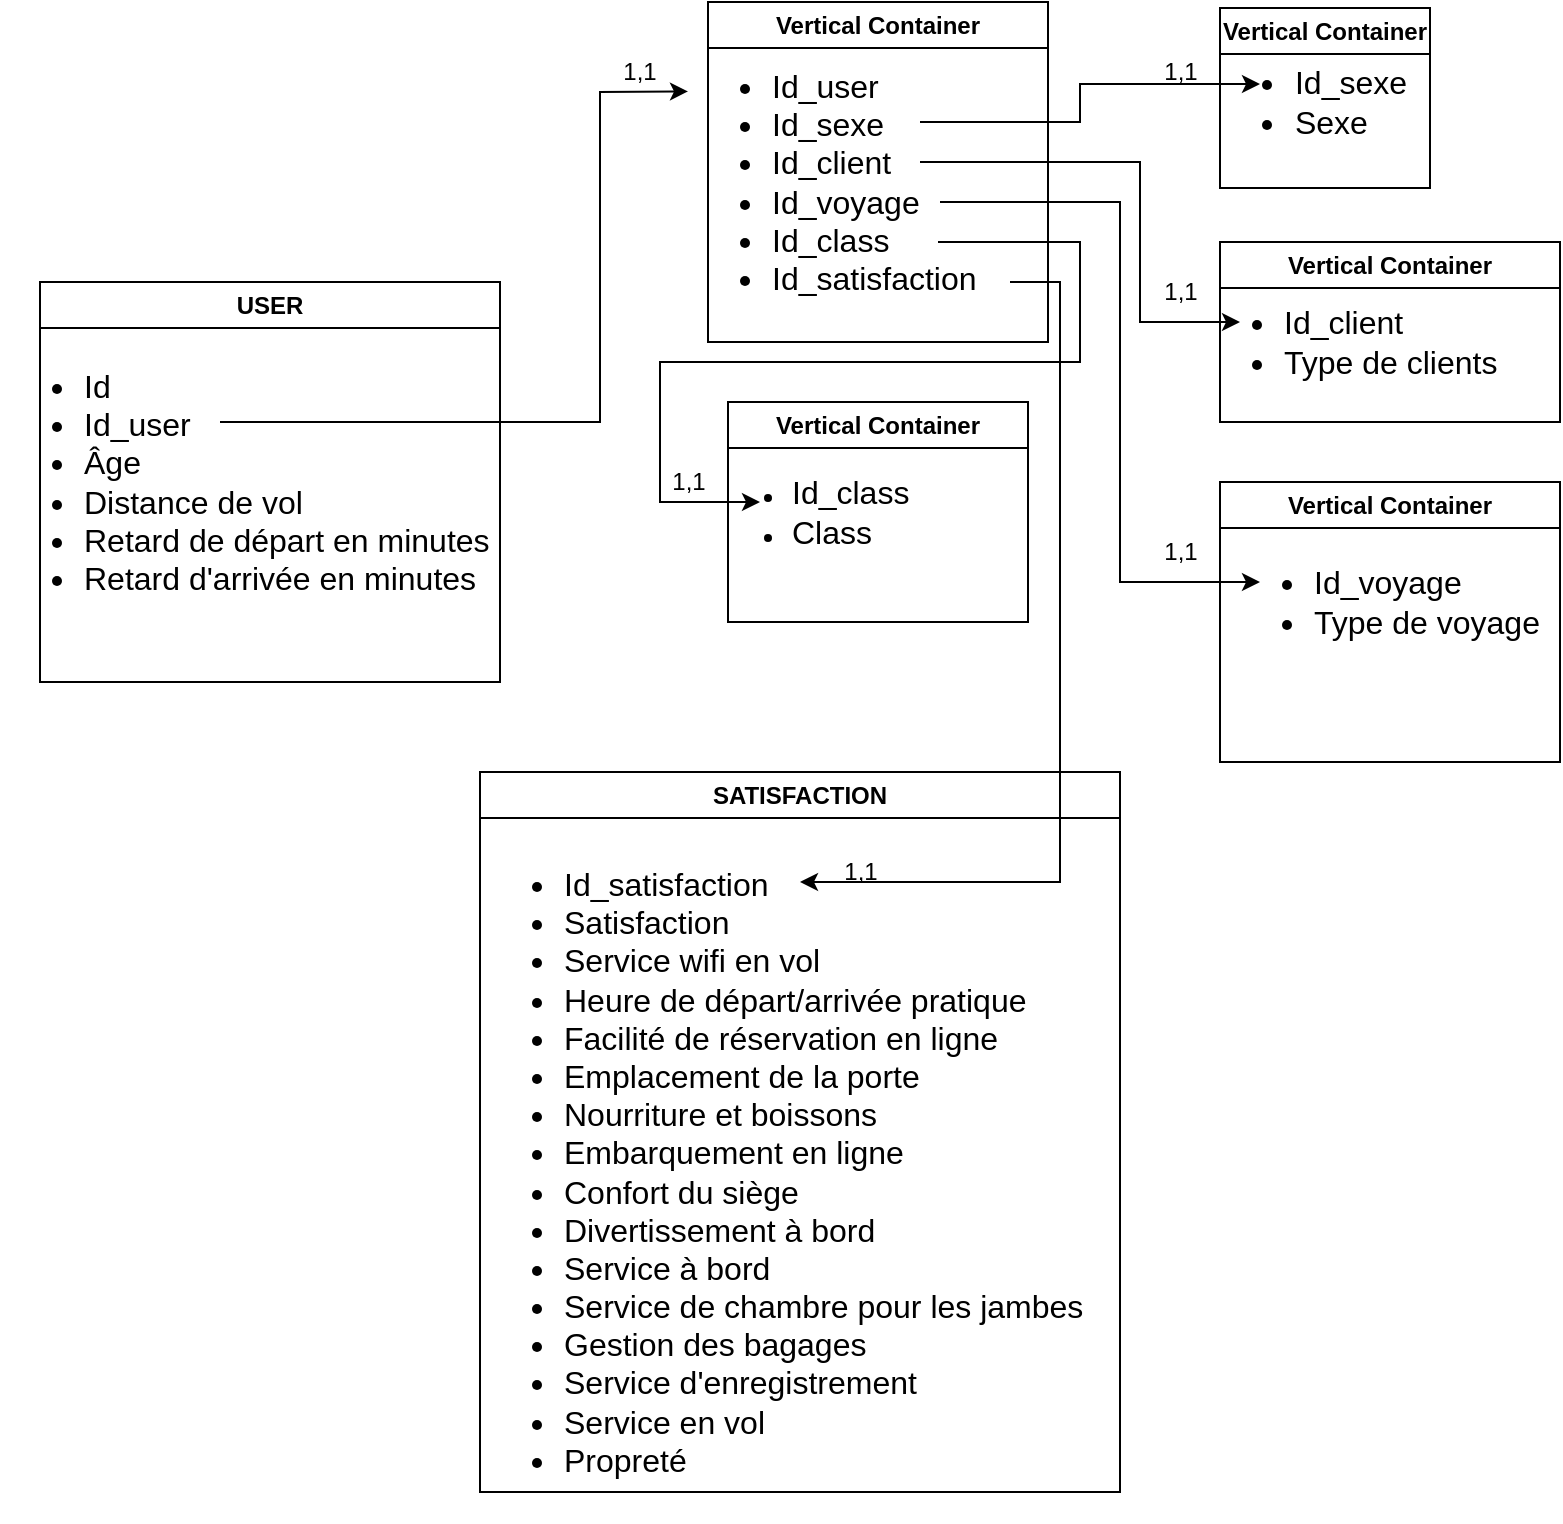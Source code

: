 <mxfile version="22.0.8" type="github">
  <diagram name="Page-1" id="FdKtmyPM7kci97D0Vfmp">
    <mxGraphModel dx="1313" dy="771" grid="1" gridSize="10" guides="1" tooltips="1" connect="1" arrows="1" fold="1" page="1" pageScale="1" pageWidth="827" pageHeight="1169" math="0" shadow="0">
      <root>
        <mxCell id="0" />
        <mxCell id="1" parent="0" />
        <mxCell id="RNoi5SKM7Rb4zdqnu86b-1" value="SATISFACTION" style="swimlane;whiteSpace=wrap;html=1;" vertex="1" parent="1">
          <mxGeometry x="300" y="405" width="320" height="360" as="geometry" />
        </mxCell>
        <mxCell id="RNoi5SKM7Rb4zdqnu86b-3" value="Vertical Container" style="swimlane;whiteSpace=wrap;html=1;" vertex="1" parent="1">
          <mxGeometry x="414" y="20" width="170" height="170" as="geometry" />
        </mxCell>
        <mxCell id="RNoi5SKM7Rb4zdqnu86b-4" value="&lt;div style=&quot;font-size: 16px;&quot;&gt;&lt;ul&gt;&lt;li&gt;&lt;font style=&quot;font-size: 16px;&quot;&gt;Id_user&lt;/font&gt;&lt;/li&gt;&lt;li&gt;&lt;font style=&quot;font-size: 16px;&quot;&gt;Id_sexe&amp;nbsp;&lt;/font&gt;&lt;/li&gt;&lt;li&gt;&lt;font style=&quot;font-size: 16px;&quot;&gt;Id_client&amp;nbsp;&lt;/font&gt;&lt;/li&gt;&lt;li&gt;Id_voyage&lt;/li&gt;&lt;li&gt;&lt;font style=&quot;font-size: 16px;&quot;&gt;Id_class&lt;/font&gt;&lt;/li&gt;&lt;li&gt;&lt;font style=&quot;font-size: 16px;&quot;&gt;Id_satisfaction&amp;nbsp;&lt;/font&gt;&lt;/li&gt;&lt;/ul&gt;&lt;/div&gt;" style="text;html=1;align=left;verticalAlign=middle;resizable=0;points=[];autosize=1;strokeColor=none;fillColor=none;" vertex="1" parent="RNoi5SKM7Rb4zdqnu86b-3">
          <mxGeometry x="-10" y="10" width="170" height="160" as="geometry" />
        </mxCell>
        <mxCell id="RNoi5SKM7Rb4zdqnu86b-10" value="" style="endArrow=classic;html=1;rounded=0;" edge="1" parent="RNoi5SKM7Rb4zdqnu86b-3">
          <mxGeometry width="50" height="50" relative="1" as="geometry">
            <mxPoint x="106" y="60" as="sourcePoint" />
            <mxPoint x="276" y="41" as="targetPoint" />
            <Array as="points">
              <mxPoint x="186" y="60" />
              <mxPoint x="186" y="41" />
            </Array>
          </mxGeometry>
        </mxCell>
        <mxCell id="RNoi5SKM7Rb4zdqnu86b-23" value="" style="endArrow=classic;html=1;rounded=0;" edge="1" parent="RNoi5SKM7Rb4zdqnu86b-3">
          <mxGeometry width="50" height="50" relative="1" as="geometry">
            <mxPoint x="115" y="120" as="sourcePoint" />
            <mxPoint x="26" y="250" as="targetPoint" />
            <Array as="points">
              <mxPoint x="186" y="120" />
              <mxPoint x="186" y="180" />
              <mxPoint x="-24" y="180" />
              <mxPoint x="-24" y="250" />
            </Array>
          </mxGeometry>
        </mxCell>
        <mxCell id="RNoi5SKM7Rb4zdqnu86b-5" value="USER" style="swimlane;whiteSpace=wrap;html=1;startSize=23;" vertex="1" parent="1">
          <mxGeometry x="80" y="160" width="230" height="200" as="geometry" />
        </mxCell>
        <mxCell id="RNoi5SKM7Rb4zdqnu86b-6" value="&lt;div style=&quot;font-size: 16px;&quot;&gt;&lt;ul&gt;&lt;li&gt;Id&lt;/li&gt;&lt;li&gt;Id_user&lt;/li&gt;&lt;li&gt;&lt;font style=&quot;font-size: 16px;&quot;&gt;Âge&amp;nbsp;&lt;/font&gt;&lt;/li&gt;&lt;li&gt;&lt;font style=&quot;font-size: 16px;&quot;&gt;Distance de vol&lt;/font&gt;&lt;/li&gt;&lt;li&gt;&lt;font style=&quot;font-size: 16px;&quot;&gt;Retard de départ en minutes&lt;/font&gt;&lt;/li&gt;&lt;li&gt;&lt;font style=&quot;font-size: 16px;&quot;&gt;Retard d&#39;arrivée en minutes&lt;/font&gt;&lt;/li&gt;&lt;/ul&gt;&lt;/div&gt;" style="text;html=1;align=left;verticalAlign=middle;resizable=0;points=[];autosize=1;strokeColor=none;fillColor=none;" vertex="1" parent="RNoi5SKM7Rb4zdqnu86b-5">
          <mxGeometry x="-20" y="20" width="270" height="160" as="geometry" />
        </mxCell>
        <mxCell id="RNoi5SKM7Rb4zdqnu86b-7" value="" style="endArrow=classic;html=1;rounded=0;entryX=0;entryY=0.217;entryDx=0;entryDy=0;entryPerimeter=0;" edge="1" parent="RNoi5SKM7Rb4zdqnu86b-5" target="RNoi5SKM7Rb4zdqnu86b-4">
          <mxGeometry width="50" height="50" relative="1" as="geometry">
            <mxPoint x="90" y="70.001" as="sourcePoint" />
            <mxPoint x="310" y="-90" as="targetPoint" />
            <Array as="points">
              <mxPoint x="280" y="70" />
              <mxPoint x="280" />
              <mxPoint x="280" y="-95" />
            </Array>
          </mxGeometry>
        </mxCell>
        <mxCell id="RNoi5SKM7Rb4zdqnu86b-8" value="Vertical Container" style="swimlane;whiteSpace=wrap;html=1;" vertex="1" parent="1">
          <mxGeometry x="670" y="23" width="105" height="90" as="geometry" />
        </mxCell>
        <mxCell id="RNoi5SKM7Rb4zdqnu86b-9" value="&lt;div style=&quot;text-align: left; font-size: 16px;&quot;&gt;&lt;ul&gt;&lt;li&gt;&lt;span style=&quot;background-color: initial;&quot;&gt;Id_sexe&lt;/span&gt;&lt;/li&gt;&lt;li&gt;&lt;span style=&quot;background-color: initial;&quot;&gt;Sexe&lt;/span&gt;&lt;/li&gt;&lt;/ul&gt;&lt;/div&gt;" style="text;html=1;align=center;verticalAlign=middle;resizable=0;points=[];autosize=1;strokeColor=none;fillColor=none;" vertex="1" parent="RNoi5SKM7Rb4zdqnu86b-8">
          <mxGeometry x="-15" y="7" width="120" height="80" as="geometry" />
        </mxCell>
        <mxCell id="RNoi5SKM7Rb4zdqnu86b-14" value="Vertical Container" style="swimlane;whiteSpace=wrap;html=1;" vertex="1" parent="1">
          <mxGeometry x="670" y="140" width="170" height="90" as="geometry" />
        </mxCell>
        <mxCell id="RNoi5SKM7Rb4zdqnu86b-17" value="&lt;ul style=&quot;font-size: 16px;&quot;&gt;&lt;li&gt;Id_client&lt;/li&gt;&lt;li&gt;Type de clients&lt;/li&gt;&lt;/ul&gt;" style="text;html=1;align=left;verticalAlign=middle;resizable=0;points=[];autosize=1;strokeColor=none;fillColor=none;" vertex="1" parent="RNoi5SKM7Rb4zdqnu86b-14">
          <mxGeometry x="-10" y="10" width="170" height="80" as="geometry" />
        </mxCell>
        <mxCell id="RNoi5SKM7Rb4zdqnu86b-20" value="" style="endArrow=classic;html=1;rounded=0;" edge="1" parent="RNoi5SKM7Rb4zdqnu86b-14">
          <mxGeometry width="50" height="50" relative="1" as="geometry">
            <mxPoint x="-140" y="-20" as="sourcePoint" />
            <mxPoint x="20" y="170" as="targetPoint" />
            <Array as="points">
              <mxPoint x="-50" y="-20" />
              <mxPoint x="-50" y="170" />
            </Array>
          </mxGeometry>
        </mxCell>
        <mxCell id="RNoi5SKM7Rb4zdqnu86b-15" value="" style="endArrow=classic;html=1;rounded=0;" edge="1" parent="1">
          <mxGeometry width="50" height="50" relative="1" as="geometry">
            <mxPoint x="520" y="100" as="sourcePoint" />
            <mxPoint x="680" y="180" as="targetPoint" />
            <Array as="points">
              <mxPoint x="630" y="100" />
              <mxPoint x="630" y="180" />
            </Array>
          </mxGeometry>
        </mxCell>
        <mxCell id="RNoi5SKM7Rb4zdqnu86b-18" value="Vertical Container" style="swimlane;whiteSpace=wrap;html=1;" vertex="1" parent="1">
          <mxGeometry x="670" y="260" width="170" height="140" as="geometry" />
        </mxCell>
        <mxCell id="RNoi5SKM7Rb4zdqnu86b-19" value="&lt;ul style=&quot;font-size: 16px;&quot;&gt;&lt;li&gt;Id_voyage&lt;/li&gt;&lt;li&gt;Type de voyage&lt;/li&gt;&lt;/ul&gt;" style="text;html=1;strokeColor=none;fillColor=none;align=left;verticalAlign=middle;whiteSpace=wrap;rounded=0;" vertex="1" parent="RNoi5SKM7Rb4zdqnu86b-18">
          <mxGeometry x="5" y="40" width="165" height="40" as="geometry" />
        </mxCell>
        <mxCell id="RNoi5SKM7Rb4zdqnu86b-21" value="Vertical Container" style="swimlane;whiteSpace=wrap;html=1;" vertex="1" parent="1">
          <mxGeometry x="424" y="220" width="150" height="110" as="geometry" />
        </mxCell>
        <mxCell id="RNoi5SKM7Rb4zdqnu86b-22" value="&lt;ul&gt;&lt;li&gt;&lt;font style=&quot;font-size: 16px;&quot;&gt;Id_class&lt;/font&gt;&lt;/li&gt;&lt;li&gt;&lt;font style=&quot;font-size: 16px;&quot;&gt;Class&lt;/font&gt;&lt;/li&gt;&lt;/ul&gt;" style="text;html=1;align=left;verticalAlign=middle;resizable=0;points=[];autosize=1;strokeColor=none;fillColor=none;" vertex="1" parent="RNoi5SKM7Rb4zdqnu86b-21">
          <mxGeometry x="-10" y="15" width="120" height="80" as="geometry" />
        </mxCell>
        <mxCell id="RNoi5SKM7Rb4zdqnu86b-24" value="" style="endArrow=classic;html=1;rounded=0;" edge="1" parent="RNoi5SKM7Rb4zdqnu86b-21">
          <mxGeometry width="50" height="50" relative="1" as="geometry">
            <mxPoint x="141" y="-60" as="sourcePoint" />
            <mxPoint x="36" y="240" as="targetPoint" />
            <Array as="points">
              <mxPoint x="166" y="-60" />
              <mxPoint x="166" y="240" />
            </Array>
          </mxGeometry>
        </mxCell>
        <mxCell id="RNoi5SKM7Rb4zdqnu86b-25" value="1,1" style="text;html=1;strokeColor=none;fillColor=none;align=center;verticalAlign=middle;whiteSpace=wrap;rounded=0;" vertex="1" parent="1">
          <mxGeometry x="350" y="40" width="60" height="30" as="geometry" />
        </mxCell>
        <mxCell id="RNoi5SKM7Rb4zdqnu86b-26" value="1,1" style="text;html=1;align=center;verticalAlign=middle;resizable=0;points=[];autosize=1;strokeColor=none;fillColor=none;" vertex="1" parent="1">
          <mxGeometry x="630" y="40" width="40" height="30" as="geometry" />
        </mxCell>
        <mxCell id="RNoi5SKM7Rb4zdqnu86b-27" value="1,1" style="text;html=1;align=center;verticalAlign=middle;resizable=0;points=[];autosize=1;strokeColor=none;fillColor=none;" vertex="1" parent="1">
          <mxGeometry x="630" y="150" width="40" height="30" as="geometry" />
        </mxCell>
        <mxCell id="RNoi5SKM7Rb4zdqnu86b-28" value="1,1" style="text;html=1;align=center;verticalAlign=middle;resizable=0;points=[];autosize=1;strokeColor=none;fillColor=none;" vertex="1" parent="1">
          <mxGeometry x="630" y="280" width="40" height="30" as="geometry" />
        </mxCell>
        <mxCell id="RNoi5SKM7Rb4zdqnu86b-30" value="1,1" style="text;html=1;align=center;verticalAlign=middle;resizable=0;points=[];autosize=1;strokeColor=none;fillColor=none;" vertex="1" parent="1">
          <mxGeometry x="384" y="245" width="40" height="30" as="geometry" />
        </mxCell>
        <mxCell id="RNoi5SKM7Rb4zdqnu86b-2" value="&lt;div style=&quot;font-size: 16px;&quot;&gt;&lt;ul&gt;&lt;li&gt;Id_satisfaction&lt;/li&gt;&lt;li&gt;Satisfaction&lt;/li&gt;&lt;li&gt;Service wifi en vol&amp;nbsp;&lt;/li&gt;&lt;li&gt;Heure de départ/arrivée pratique&amp;nbsp;&lt;/li&gt;&lt;li&gt;Facilité de réservation en ligne&amp;nbsp;&lt;/li&gt;&lt;li&gt;Emplacement de la porte&amp;nbsp;&lt;/li&gt;&lt;li&gt;Nourriture et boissons&amp;nbsp;&lt;/li&gt;&lt;li&gt;Embarquement en ligne&amp;nbsp;&lt;/li&gt;&lt;li&gt;Confort du siège&amp;nbsp;&lt;/li&gt;&lt;li&gt;Divertissement à bord&amp;nbsp;&lt;/li&gt;&lt;li&gt;Service à bord&amp;nbsp;&lt;/li&gt;&lt;li&gt;Service de chambre pour les jambes&amp;nbsp;&lt;/li&gt;&lt;li&gt;Gestion des bagages&amp;nbsp;&lt;/li&gt;&lt;li&gt;Service d&#39;enregistrement&amp;nbsp;&lt;/li&gt;&lt;li&gt;Service en vol&lt;/li&gt;&lt;li&gt;Propreté&amp;nbsp;&lt;/li&gt;&lt;/ul&gt;&lt;/div&gt;" style="text;html=1;align=left;verticalAlign=middle;resizable=0;points=[];autosize=1;strokeColor=none;fillColor=none;" vertex="1" parent="1">
          <mxGeometry x="300" y="430" width="330" height="350" as="geometry" />
        </mxCell>
        <mxCell id="RNoi5SKM7Rb4zdqnu86b-31" value="1,1" style="text;html=1;align=center;verticalAlign=middle;resizable=0;points=[];autosize=1;strokeColor=none;fillColor=none;" vertex="1" parent="1">
          <mxGeometry x="470" y="440" width="40" height="30" as="geometry" />
        </mxCell>
      </root>
    </mxGraphModel>
  </diagram>
</mxfile>

